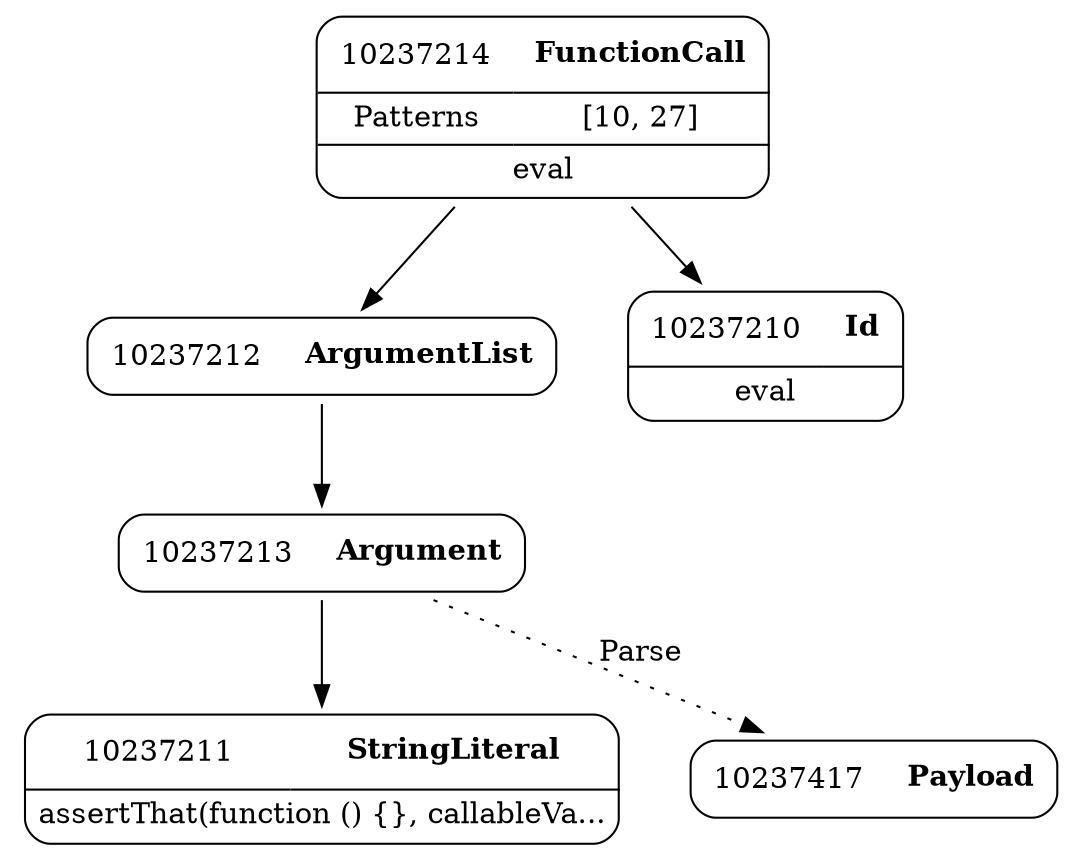 digraph ast {
node [shape=none];
10237212 [label=<<TABLE border='1' cellspacing='0' cellpadding='10' style='rounded' ><TR><TD border='0'>10237212</TD><TD border='0'><B>ArgumentList</B></TD></TR></TABLE>>];
10237212 -> 10237213 [weight=2];
10237213 [label=<<TABLE border='1' cellspacing='0' cellpadding='10' style='rounded' ><TR><TD border='0'>10237213</TD><TD border='0'><B>Argument</B></TD></TR></TABLE>>];
10237213 -> 10237211 [weight=2];
10237213 -> 10237417 [style=dotted,label=Parse];
10237214 [label=<<TABLE border='1' cellspacing='0' cellpadding='10' style='rounded' ><TR><TD border='0'>10237214</TD><TD border='0'><B>FunctionCall</B></TD></TR><HR/><TR><TD border='0' cellpadding='5'>Patterns</TD><TD border='0' cellpadding='5'>[10, 27]</TD></TR><HR/><TR><TD border='0' cellpadding='5' colspan='2'>eval</TD></TR></TABLE>>];
10237214 -> 10237210 [weight=2];
10237214 -> 10237212 [weight=2];
10237417 [label=<<TABLE border='1' cellspacing='0' cellpadding='10' style='rounded' ><TR><TD border='0'>10237417</TD><TD border='0'><B>Payload</B></TD></TR></TABLE>>];
10237210 [label=<<TABLE border='1' cellspacing='0' cellpadding='10' style='rounded' ><TR><TD border='0'>10237210</TD><TD border='0'><B>Id</B></TD></TR><HR/><TR><TD border='0' cellpadding='5' colspan='2'>eval</TD></TR></TABLE>>];
10237211 [label=<<TABLE border='1' cellspacing='0' cellpadding='10' style='rounded' ><TR><TD border='0'>10237211</TD><TD border='0'><B>StringLiteral</B></TD></TR><HR/><TR><TD border='0' cellpadding='5' colspan='2'>assertThat(function () {}, callableVa...</TD></TR></TABLE>>];
}
